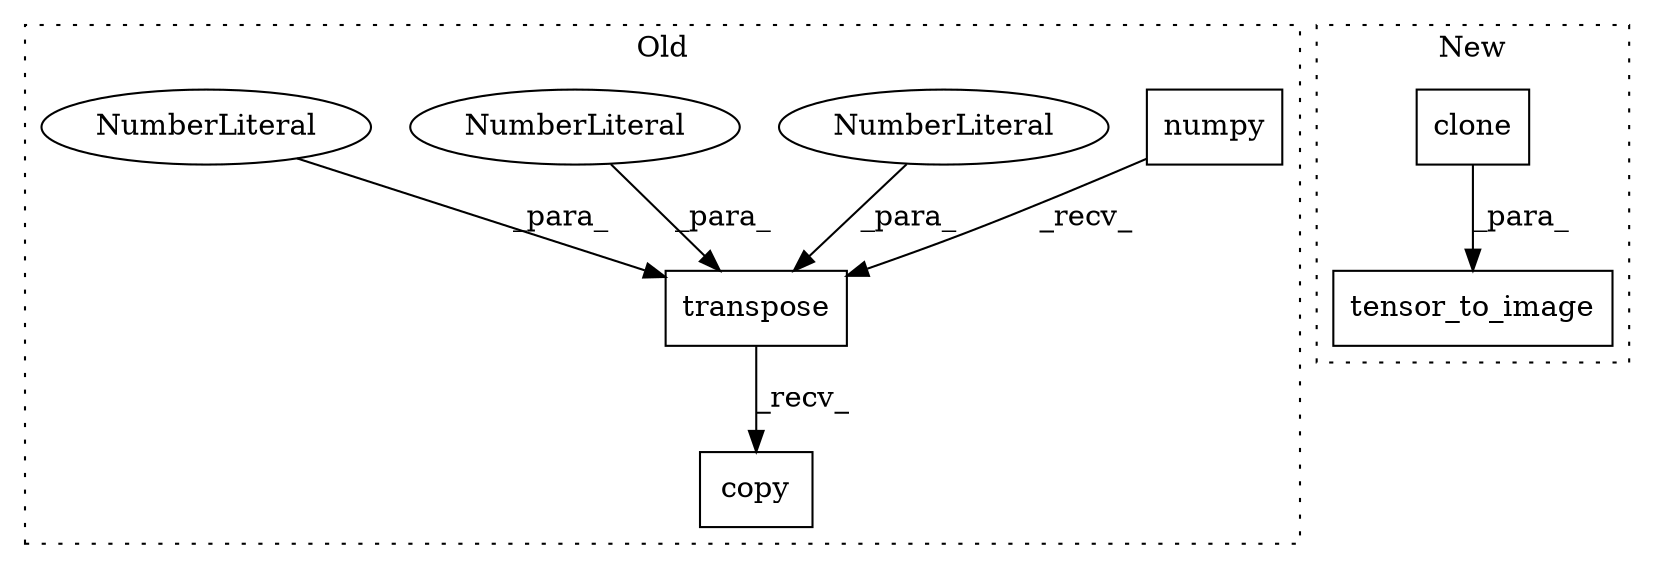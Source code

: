 digraph G {
subgraph cluster0 {
1 [label="copy" a="32" s="3587" l="6" shape="box"];
3 [label="numpy" a="32" s="3562" l="7" shape="box"];
5 [label="transpose" a="32" s="3570,3585" l="10,1" shape="box"];
6 [label="NumberLiteral" a="34" s="3580" l="1" shape="ellipse"];
7 [label="NumberLiteral" a="34" s="3584" l="1" shape="ellipse"];
8 [label="NumberLiteral" a="34" s="3582" l="1" shape="ellipse"];
label = "Old";
style="dotted";
}
subgraph cluster1 {
2 [label="clone" a="32" s="3366" l="7" shape="box"];
4 [label="tensor_to_image" a="32" s="3345,3373" l="16,1" shape="box"];
label = "New";
style="dotted";
}
2 -> 4 [label="_para_"];
3 -> 5 [label="_recv_"];
5 -> 1 [label="_recv_"];
6 -> 5 [label="_para_"];
7 -> 5 [label="_para_"];
8 -> 5 [label="_para_"];
}